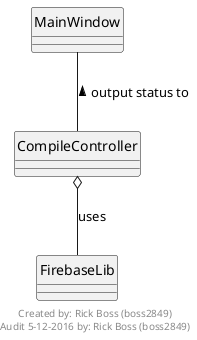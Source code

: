@startuml

scale max 700 width
hide circles

footer
Created by: Rick Boss (boss2849) 
Audit 5-12-2016 by: Rick Boss (boss2849)
endfooter

class MainWindow
class CompileController
class FirebaseLib

MainWindow -d- CompileController : output status to <
CompileController o-- FirebaseLib : uses

@enduml